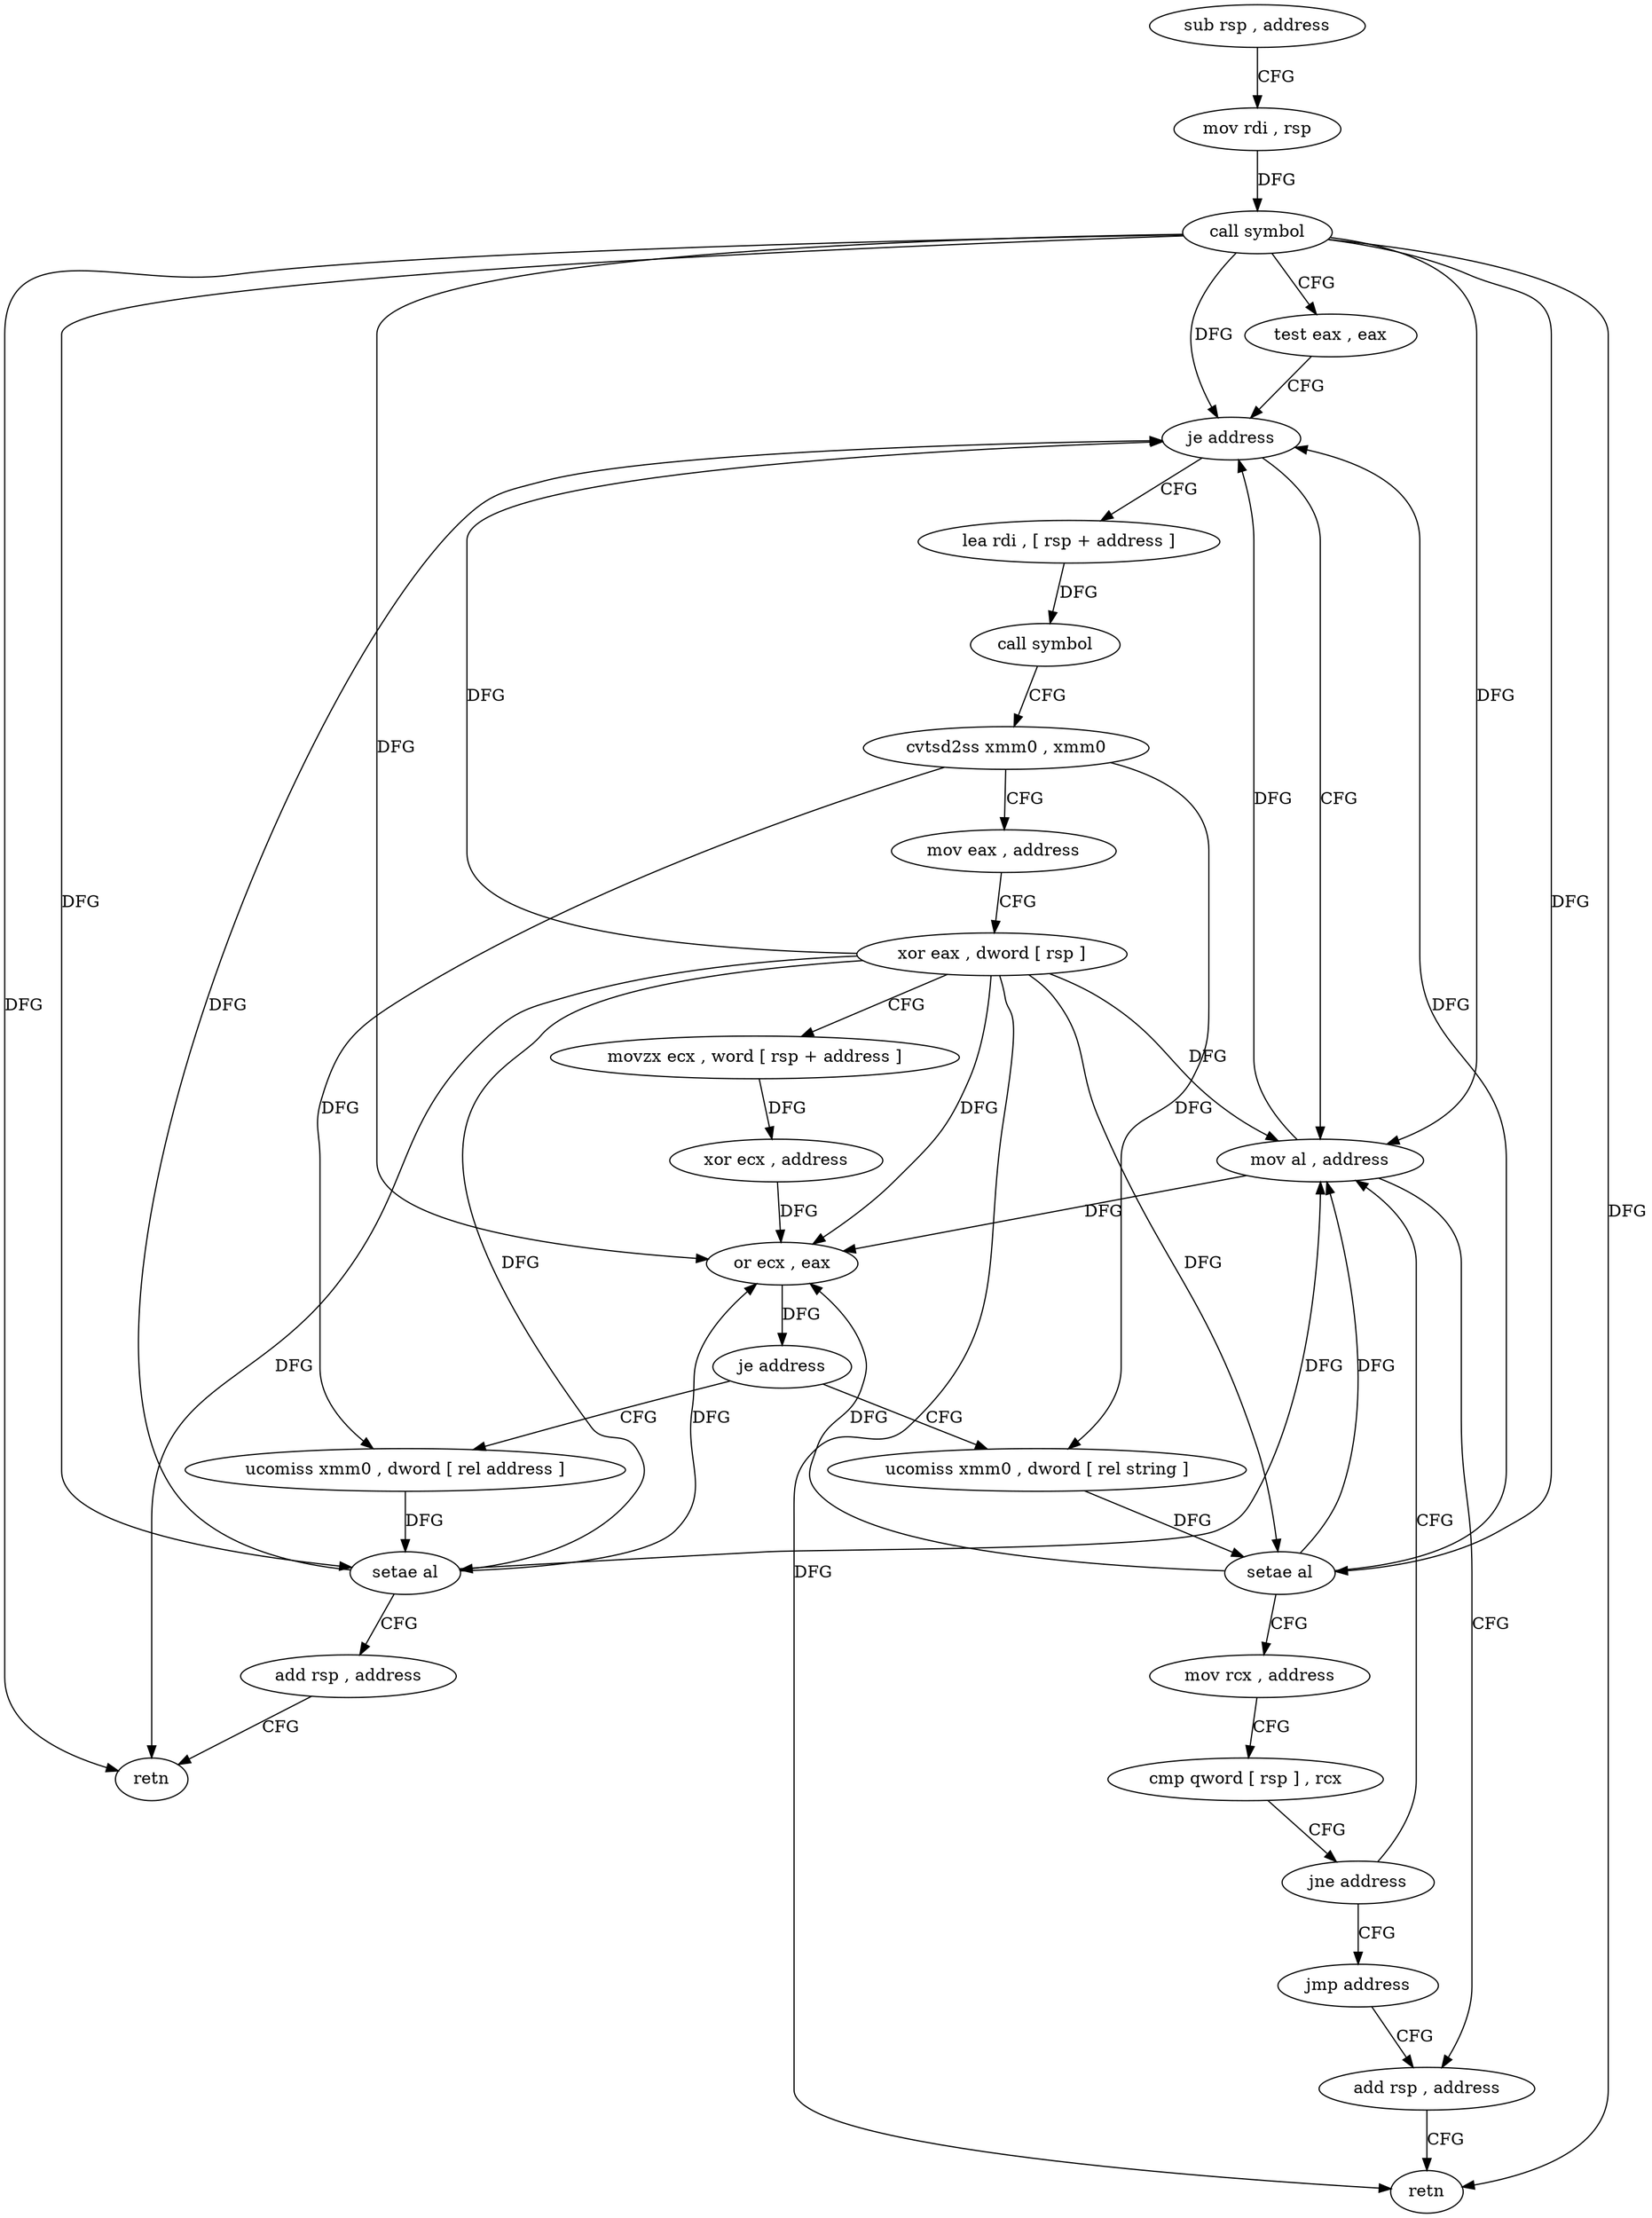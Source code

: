 digraph "func" {
"4227248" [label = "sub rsp , address" ]
"4227255" [label = "mov rdi , rsp" ]
"4227258" [label = "call symbol" ]
"4227263" [label = "test eax , eax" ]
"4227265" [label = "je address" ]
"4227277" [label = "lea rdi , [ rsp + address ]" ]
"4227267" [label = "mov al , address" ]
"4227285" [label = "call symbol" ]
"4227290" [label = "cvtsd2ss xmm0 , xmm0" ]
"4227294" [label = "mov eax , address" ]
"4227299" [label = "xor eax , dword [ rsp ]" ]
"4227302" [label = "movzx ecx , word [ rsp + address ]" ]
"4227307" [label = "xor ecx , address" ]
"4227310" [label = "or ecx , eax" ]
"4227312" [label = "je address" ]
"4227342" [label = "ucomiss xmm0 , dword [ rel address ]" ]
"4227314" [label = "ucomiss xmm0 , dword [ rel string ]" ]
"4227269" [label = "add rsp , address" ]
"4227349" [label = "setae al" ]
"4227352" [label = "add rsp , address" ]
"4227359" [label = "retn" ]
"4227321" [label = "setae al" ]
"4227324" [label = "mov rcx , address" ]
"4227334" [label = "cmp qword [ rsp ] , rcx" ]
"4227338" [label = "jne address" ]
"4227340" [label = "jmp address" ]
"4227276" [label = "retn" ]
"4227248" -> "4227255" [ label = "CFG" ]
"4227255" -> "4227258" [ label = "DFG" ]
"4227258" -> "4227263" [ label = "CFG" ]
"4227258" -> "4227265" [ label = "DFG" ]
"4227258" -> "4227310" [ label = "DFG" ]
"4227258" -> "4227267" [ label = "DFG" ]
"4227258" -> "4227349" [ label = "DFG" ]
"4227258" -> "4227359" [ label = "DFG" ]
"4227258" -> "4227321" [ label = "DFG" ]
"4227258" -> "4227276" [ label = "DFG" ]
"4227263" -> "4227265" [ label = "CFG" ]
"4227265" -> "4227277" [ label = "CFG" ]
"4227265" -> "4227267" [ label = "CFG" ]
"4227277" -> "4227285" [ label = "DFG" ]
"4227267" -> "4227269" [ label = "CFG" ]
"4227267" -> "4227265" [ label = "DFG" ]
"4227267" -> "4227310" [ label = "DFG" ]
"4227285" -> "4227290" [ label = "CFG" ]
"4227290" -> "4227294" [ label = "CFG" ]
"4227290" -> "4227342" [ label = "DFG" ]
"4227290" -> "4227314" [ label = "DFG" ]
"4227294" -> "4227299" [ label = "CFG" ]
"4227299" -> "4227302" [ label = "CFG" ]
"4227299" -> "4227265" [ label = "DFG" ]
"4227299" -> "4227310" [ label = "DFG" ]
"4227299" -> "4227267" [ label = "DFG" ]
"4227299" -> "4227349" [ label = "DFG" ]
"4227299" -> "4227359" [ label = "DFG" ]
"4227299" -> "4227321" [ label = "DFG" ]
"4227299" -> "4227276" [ label = "DFG" ]
"4227302" -> "4227307" [ label = "DFG" ]
"4227307" -> "4227310" [ label = "DFG" ]
"4227310" -> "4227312" [ label = "DFG" ]
"4227312" -> "4227342" [ label = "CFG" ]
"4227312" -> "4227314" [ label = "CFG" ]
"4227342" -> "4227349" [ label = "DFG" ]
"4227314" -> "4227321" [ label = "DFG" ]
"4227269" -> "4227276" [ label = "CFG" ]
"4227349" -> "4227352" [ label = "CFG" ]
"4227349" -> "4227265" [ label = "DFG" ]
"4227349" -> "4227310" [ label = "DFG" ]
"4227349" -> "4227267" [ label = "DFG" ]
"4227352" -> "4227359" [ label = "CFG" ]
"4227321" -> "4227324" [ label = "CFG" ]
"4227321" -> "4227265" [ label = "DFG" ]
"4227321" -> "4227310" [ label = "DFG" ]
"4227321" -> "4227267" [ label = "DFG" ]
"4227324" -> "4227334" [ label = "CFG" ]
"4227334" -> "4227338" [ label = "CFG" ]
"4227338" -> "4227267" [ label = "CFG" ]
"4227338" -> "4227340" [ label = "CFG" ]
"4227340" -> "4227269" [ label = "CFG" ]
}
